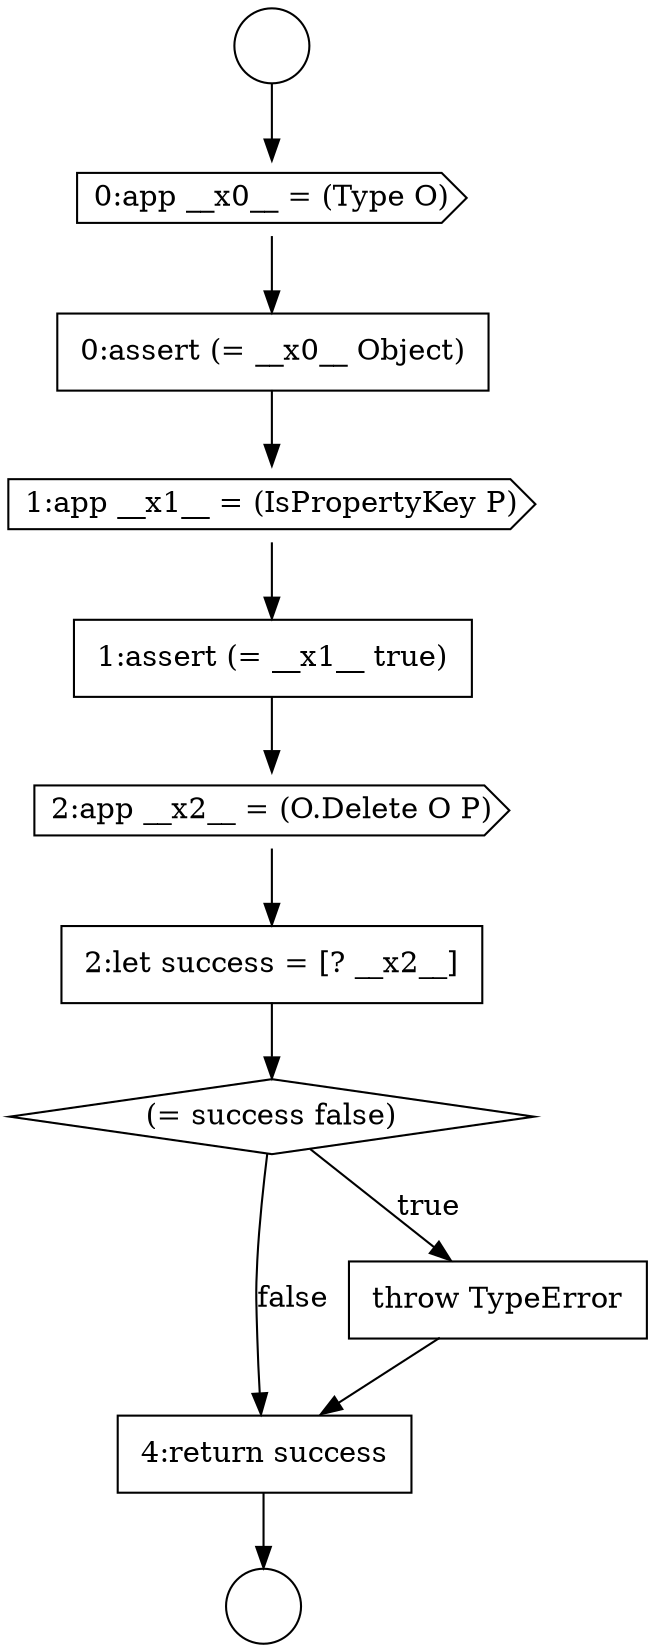 digraph {
  node730 [shape=diamond, label=<<font color="black">(= success false)</font>> color="black" fillcolor="white" style=filled]
  node724 [shape=cds, label=<<font color="black">0:app __x0__ = (Type O)</font>> color="black" fillcolor="white" style=filled]
  node729 [shape=none, margin=0, label=<<font color="black">
    <table border="0" cellborder="1" cellspacing="0" cellpadding="10">
      <tr><td align="left">2:let success = [? __x2__]</td></tr>
    </table>
  </font>> color="black" fillcolor="white" style=filled]
  node725 [shape=none, margin=0, label=<<font color="black">
    <table border="0" cellborder="1" cellspacing="0" cellpadding="10">
      <tr><td align="left">0:assert (= __x0__ Object)</td></tr>
    </table>
  </font>> color="black" fillcolor="white" style=filled]
  node732 [shape=none, margin=0, label=<<font color="black">
    <table border="0" cellborder="1" cellspacing="0" cellpadding="10">
      <tr><td align="left">4:return success</td></tr>
    </table>
  </font>> color="black" fillcolor="white" style=filled]
  node726 [shape=cds, label=<<font color="black">1:app __x1__ = (IsPropertyKey P)</font>> color="black" fillcolor="white" style=filled]
  node722 [shape=circle label=" " color="black" fillcolor="white" style=filled]
  node727 [shape=none, margin=0, label=<<font color="black">
    <table border="0" cellborder="1" cellspacing="0" cellpadding="10">
      <tr><td align="left">1:assert (= __x1__ true)</td></tr>
    </table>
  </font>> color="black" fillcolor="white" style=filled]
  node731 [shape=none, margin=0, label=<<font color="black">
    <table border="0" cellborder="1" cellspacing="0" cellpadding="10">
      <tr><td align="left">throw TypeError</td></tr>
    </table>
  </font>> color="black" fillcolor="white" style=filled]
  node728 [shape=cds, label=<<font color="black">2:app __x2__ = (O.Delete O P)</font>> color="black" fillcolor="white" style=filled]
  node723 [shape=circle label=" " color="black" fillcolor="white" style=filled]
  node725 -> node726 [ color="black"]
  node728 -> node729 [ color="black"]
  node722 -> node724 [ color="black"]
  node727 -> node728 [ color="black"]
  node732 -> node723 [ color="black"]
  node724 -> node725 [ color="black"]
  node726 -> node727 [ color="black"]
  node729 -> node730 [ color="black"]
  node730 -> node731 [label=<<font color="black">true</font>> color="black"]
  node730 -> node732 [label=<<font color="black">false</font>> color="black"]
  node731 -> node732 [ color="black"]
}
